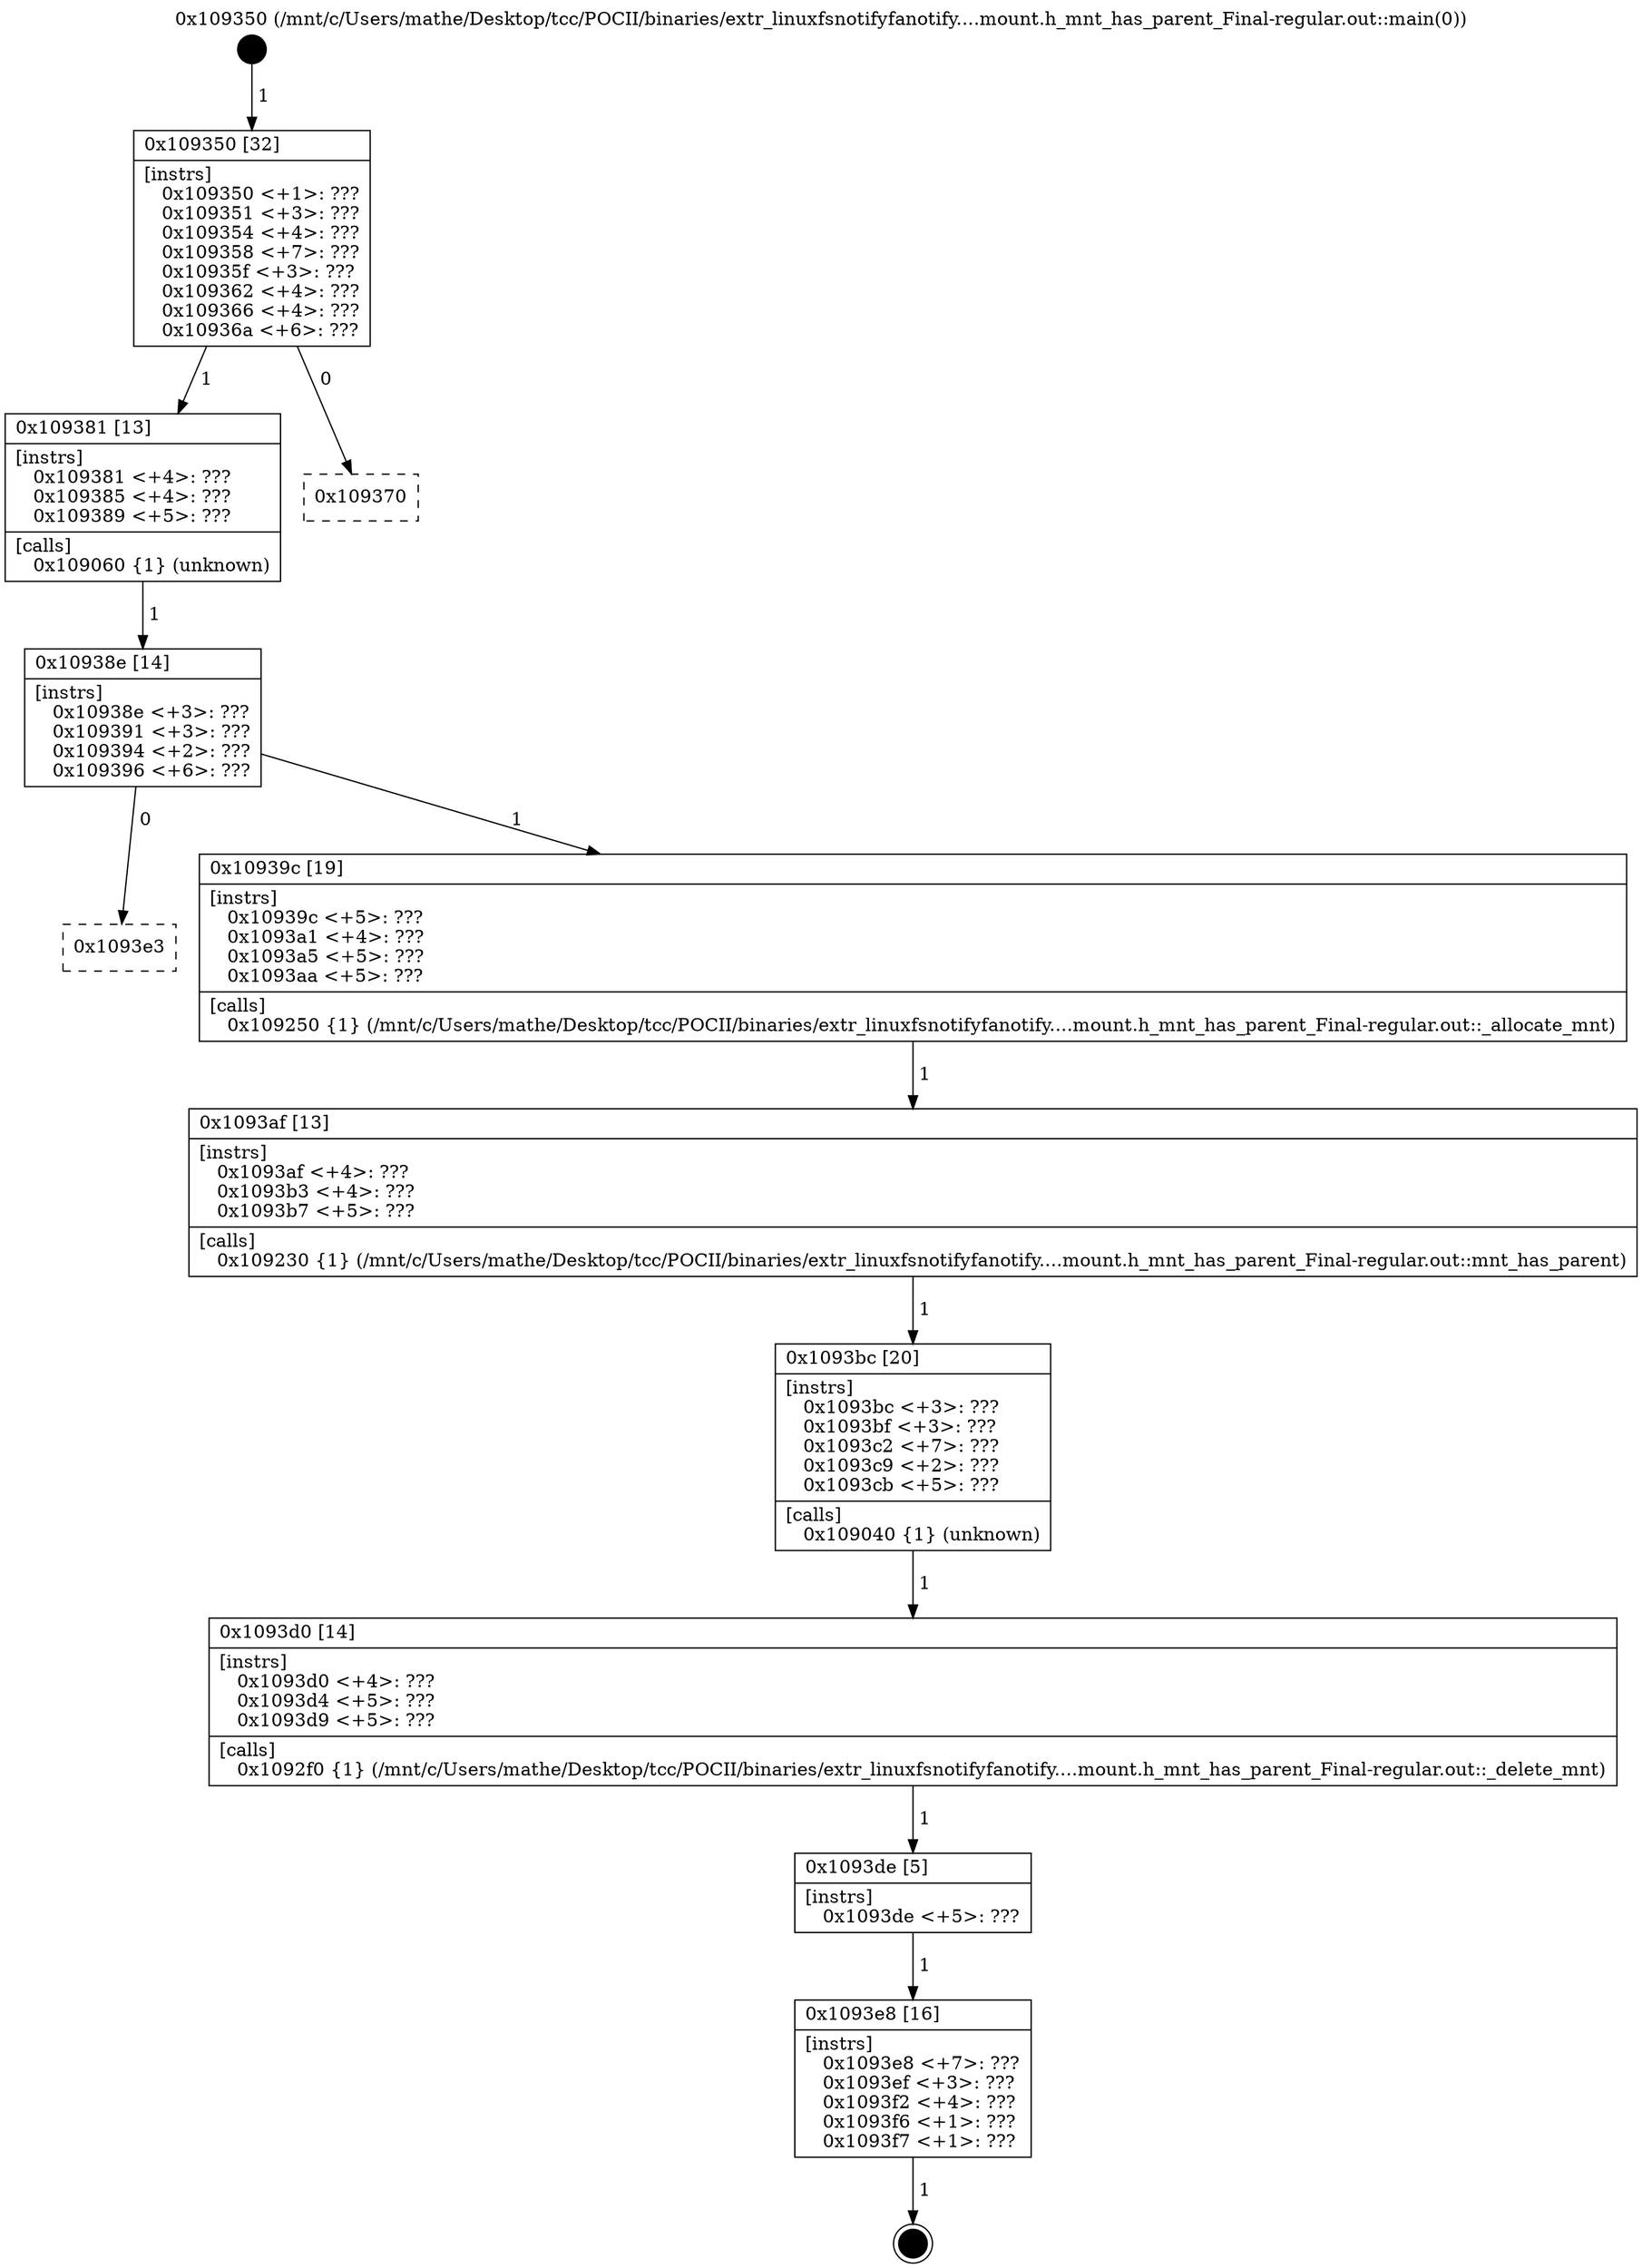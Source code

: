 digraph "0x109350" {
  label = "0x109350 (/mnt/c/Users/mathe/Desktop/tcc/POCII/binaries/extr_linuxfsnotifyfanotify....mount.h_mnt_has_parent_Final-regular.out::main(0))"
  labelloc = "t"
  node[shape=record]

  Entry [label="",width=0.3,height=0.3,shape=circle,fillcolor=black,style=filled]
  "0x109350" [label="{
     0x109350 [32]\l
     | [instrs]\l
     &nbsp;&nbsp;0x109350 \<+1\>: ???\l
     &nbsp;&nbsp;0x109351 \<+3\>: ???\l
     &nbsp;&nbsp;0x109354 \<+4\>: ???\l
     &nbsp;&nbsp;0x109358 \<+7\>: ???\l
     &nbsp;&nbsp;0x10935f \<+3\>: ???\l
     &nbsp;&nbsp;0x109362 \<+4\>: ???\l
     &nbsp;&nbsp;0x109366 \<+4\>: ???\l
     &nbsp;&nbsp;0x10936a \<+6\>: ???\l
  }"]
  "0x109381" [label="{
     0x109381 [13]\l
     | [instrs]\l
     &nbsp;&nbsp;0x109381 \<+4\>: ???\l
     &nbsp;&nbsp;0x109385 \<+4\>: ???\l
     &nbsp;&nbsp;0x109389 \<+5\>: ???\l
     | [calls]\l
     &nbsp;&nbsp;0x109060 \{1\} (unknown)\l
  }"]
  "0x109370" [label="{
     0x109370\l
  }", style=dashed]
  "0x10938e" [label="{
     0x10938e [14]\l
     | [instrs]\l
     &nbsp;&nbsp;0x10938e \<+3\>: ???\l
     &nbsp;&nbsp;0x109391 \<+3\>: ???\l
     &nbsp;&nbsp;0x109394 \<+2\>: ???\l
     &nbsp;&nbsp;0x109396 \<+6\>: ???\l
  }"]
  "0x1093e3" [label="{
     0x1093e3\l
  }", style=dashed]
  "0x10939c" [label="{
     0x10939c [19]\l
     | [instrs]\l
     &nbsp;&nbsp;0x10939c \<+5\>: ???\l
     &nbsp;&nbsp;0x1093a1 \<+4\>: ???\l
     &nbsp;&nbsp;0x1093a5 \<+5\>: ???\l
     &nbsp;&nbsp;0x1093aa \<+5\>: ???\l
     | [calls]\l
     &nbsp;&nbsp;0x109250 \{1\} (/mnt/c/Users/mathe/Desktop/tcc/POCII/binaries/extr_linuxfsnotifyfanotify....mount.h_mnt_has_parent_Final-regular.out::_allocate_mnt)\l
  }"]
  Exit [label="",width=0.3,height=0.3,shape=circle,fillcolor=black,style=filled,peripheries=2]
  "0x1093af" [label="{
     0x1093af [13]\l
     | [instrs]\l
     &nbsp;&nbsp;0x1093af \<+4\>: ???\l
     &nbsp;&nbsp;0x1093b3 \<+4\>: ???\l
     &nbsp;&nbsp;0x1093b7 \<+5\>: ???\l
     | [calls]\l
     &nbsp;&nbsp;0x109230 \{1\} (/mnt/c/Users/mathe/Desktop/tcc/POCII/binaries/extr_linuxfsnotifyfanotify....mount.h_mnt_has_parent_Final-regular.out::mnt_has_parent)\l
  }"]
  "0x1093bc" [label="{
     0x1093bc [20]\l
     | [instrs]\l
     &nbsp;&nbsp;0x1093bc \<+3\>: ???\l
     &nbsp;&nbsp;0x1093bf \<+3\>: ???\l
     &nbsp;&nbsp;0x1093c2 \<+7\>: ???\l
     &nbsp;&nbsp;0x1093c9 \<+2\>: ???\l
     &nbsp;&nbsp;0x1093cb \<+5\>: ???\l
     | [calls]\l
     &nbsp;&nbsp;0x109040 \{1\} (unknown)\l
  }"]
  "0x1093d0" [label="{
     0x1093d0 [14]\l
     | [instrs]\l
     &nbsp;&nbsp;0x1093d0 \<+4\>: ???\l
     &nbsp;&nbsp;0x1093d4 \<+5\>: ???\l
     &nbsp;&nbsp;0x1093d9 \<+5\>: ???\l
     | [calls]\l
     &nbsp;&nbsp;0x1092f0 \{1\} (/mnt/c/Users/mathe/Desktop/tcc/POCII/binaries/extr_linuxfsnotifyfanotify....mount.h_mnt_has_parent_Final-regular.out::_delete_mnt)\l
  }"]
  "0x1093de" [label="{
     0x1093de [5]\l
     | [instrs]\l
     &nbsp;&nbsp;0x1093de \<+5\>: ???\l
  }"]
  "0x1093e8" [label="{
     0x1093e8 [16]\l
     | [instrs]\l
     &nbsp;&nbsp;0x1093e8 \<+7\>: ???\l
     &nbsp;&nbsp;0x1093ef \<+3\>: ???\l
     &nbsp;&nbsp;0x1093f2 \<+4\>: ???\l
     &nbsp;&nbsp;0x1093f6 \<+1\>: ???\l
     &nbsp;&nbsp;0x1093f7 \<+1\>: ???\l
  }"]
  Entry -> "0x109350" [label=" 1"]
  "0x109350" -> "0x109381" [label=" 1"]
  "0x109350" -> "0x109370" [label=" 0"]
  "0x109381" -> "0x10938e" [label=" 1"]
  "0x10938e" -> "0x1093e3" [label=" 0"]
  "0x10938e" -> "0x10939c" [label=" 1"]
  "0x1093e8" -> Exit [label=" 1"]
  "0x10939c" -> "0x1093af" [label=" 1"]
  "0x1093af" -> "0x1093bc" [label=" 1"]
  "0x1093bc" -> "0x1093d0" [label=" 1"]
  "0x1093d0" -> "0x1093de" [label=" 1"]
  "0x1093de" -> "0x1093e8" [label=" 1"]
}
